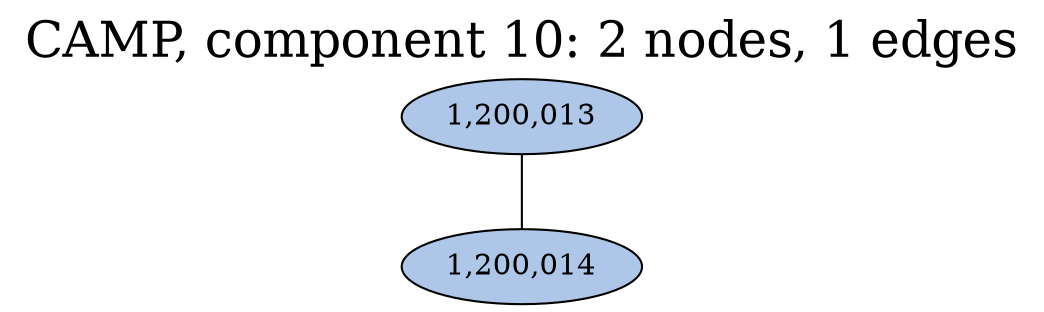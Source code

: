graph CAMP_cc10 {
	overlap="prism50";
	outputorder="edgesfirst";
	label="CAMP, component 10: 2 nodes, 1 edges";
	labelloc="t";
	fontsize=24;
	"1,200,013" [style="filled", fillcolor="#aec7e8", fontcolor="#000000"];
	"1,200,014" [style="filled", fillcolor="#aec7e8", fontcolor="#000000"];
	"1,200,013" -- "1,200,014";
}